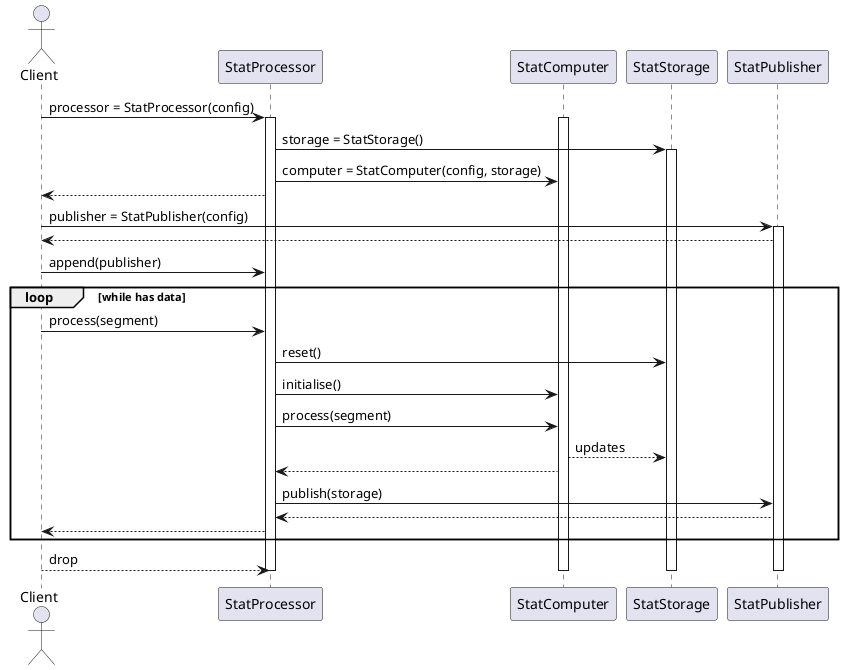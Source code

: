 @startuml PST STAT Processor
actor Client
Client -> StatProcessor: processor = StatProcessor(config)
activate StatProcessor
activate StatComputer
StatProcessor -> StatStorage: storage = StatStorage()
activate StatStorage
StatProcessor -> StatComputer: computer = StatComputer(config, storage)
Client <-- StatProcessor
Client -> StatPublisher : publisher = StatPublisher(config)
activate StatPublisher
Client <-- StatPublisher
Client -> StatProcessor: append(publisher)
loop while has data
  Client -> StatProcessor: process(segment)
  StatProcessor -> StatStorage: reset()
  StatProcessor -> StatComputer: initialise()
  StatProcessor -> StatComputer: process(segment)
  StatComputer --> StatStorage: updates
  StatProcessor <-- StatComputer
  StatProcessor -> StatPublisher: publish(storage)
  StatProcessor <-- StatPublisher
  Client <-- StatProcessor
end
Client --> StatProcessor: drop
deactivate StatProcessor
deactivate StatComputer
deactivate StatPublisher
deactivate StatStorage
@enduml
